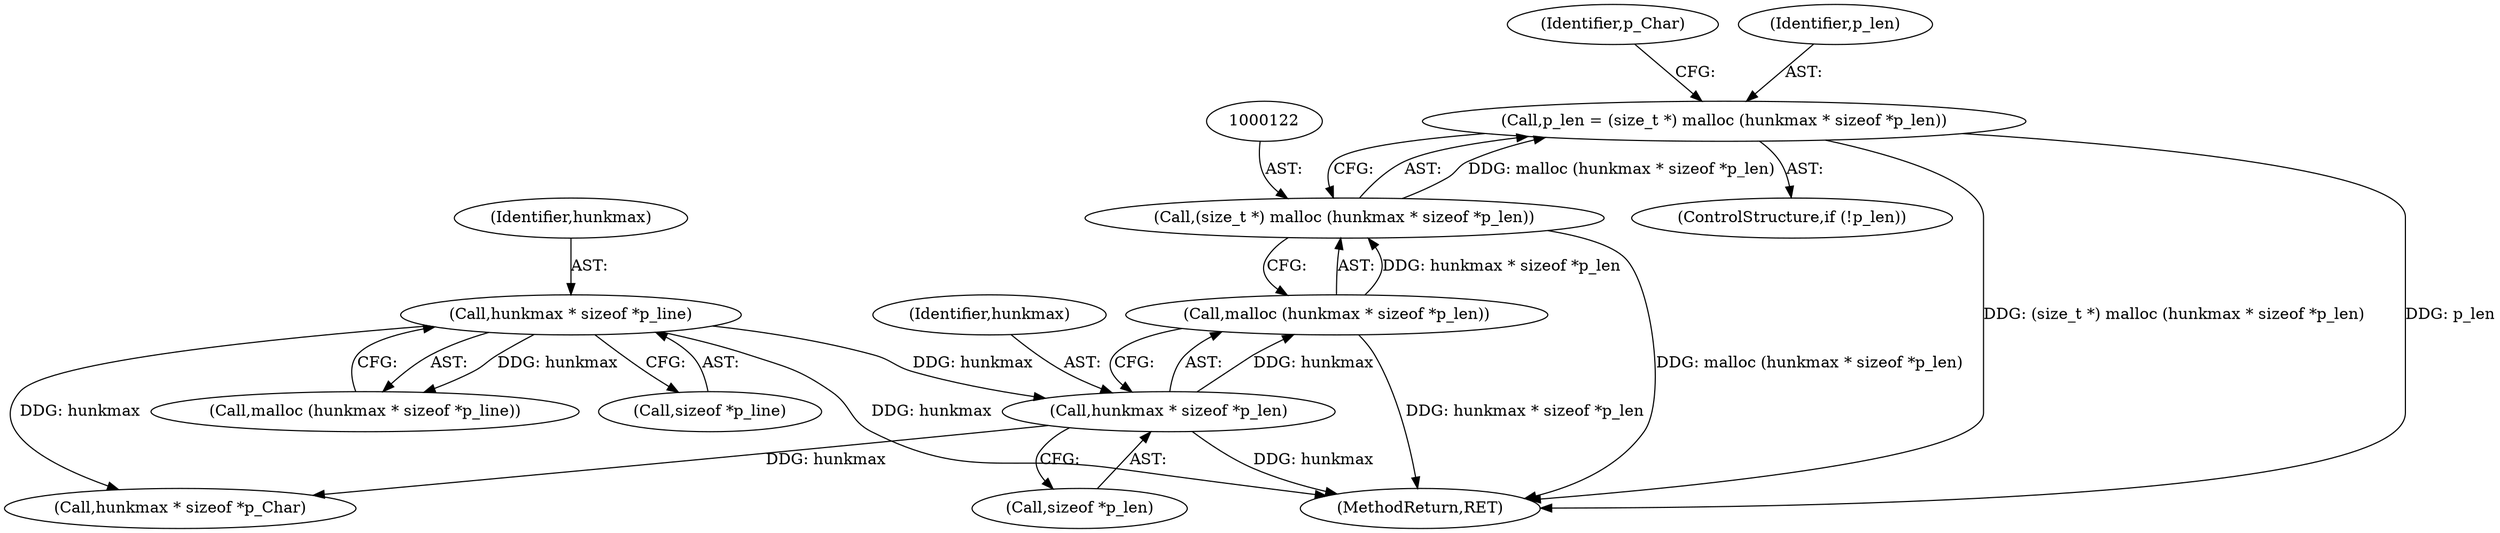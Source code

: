 digraph "1_savannah_0c08d7a902c6fdd49b704623a12d8d672ef18944_1@integer" {
"1000119" [label="(Call,p_len = (size_t *) malloc (hunkmax * sizeof *p_len))"];
"1000121" [label="(Call,(size_t *) malloc (hunkmax * sizeof *p_len))"];
"1000123" [label="(Call,malloc (hunkmax * sizeof *p_len))"];
"1000124" [label="(Call,hunkmax * sizeof *p_len)"];
"1000111" [label="(Call,hunkmax * sizeof *p_line)"];
"1000111" [label="(Call,hunkmax * sizeof *p_line)"];
"1000119" [label="(Call,p_len = (size_t *) malloc (hunkmax * sizeof *p_len))"];
"1000112" [label="(Identifier,hunkmax)"];
"1000131" [label="(Identifier,p_Char)"];
"1000113" [label="(Call,sizeof *p_line)"];
"1000126" [label="(Call,sizeof *p_len)"];
"1000116" [label="(ControlStructure,if (!p_len))"];
"1000120" [label="(Identifier,p_len)"];
"1000110" [label="(Call,malloc (hunkmax * sizeof *p_line))"];
"1000135" [label="(Call,hunkmax * sizeof *p_Char)"];
"1000123" [label="(Call,malloc (hunkmax * sizeof *p_len))"];
"1000124" [label="(Call,hunkmax * sizeof *p_len)"];
"1000140" [label="(MethodReturn,RET)"];
"1000125" [label="(Identifier,hunkmax)"];
"1000121" [label="(Call,(size_t *) malloc (hunkmax * sizeof *p_len))"];
"1000119" -> "1000116"  [label="AST: "];
"1000119" -> "1000121"  [label="CFG: "];
"1000120" -> "1000119"  [label="AST: "];
"1000121" -> "1000119"  [label="AST: "];
"1000131" -> "1000119"  [label="CFG: "];
"1000119" -> "1000140"  [label="DDG: (size_t *) malloc (hunkmax * sizeof *p_len)"];
"1000119" -> "1000140"  [label="DDG: p_len"];
"1000121" -> "1000119"  [label="DDG: malloc (hunkmax * sizeof *p_len)"];
"1000121" -> "1000123"  [label="CFG: "];
"1000122" -> "1000121"  [label="AST: "];
"1000123" -> "1000121"  [label="AST: "];
"1000121" -> "1000140"  [label="DDG: malloc (hunkmax * sizeof *p_len)"];
"1000123" -> "1000121"  [label="DDG: hunkmax * sizeof *p_len"];
"1000123" -> "1000124"  [label="CFG: "];
"1000124" -> "1000123"  [label="AST: "];
"1000123" -> "1000140"  [label="DDG: hunkmax * sizeof *p_len"];
"1000124" -> "1000123"  [label="DDG: hunkmax"];
"1000124" -> "1000126"  [label="CFG: "];
"1000125" -> "1000124"  [label="AST: "];
"1000126" -> "1000124"  [label="AST: "];
"1000124" -> "1000140"  [label="DDG: hunkmax"];
"1000111" -> "1000124"  [label="DDG: hunkmax"];
"1000124" -> "1000135"  [label="DDG: hunkmax"];
"1000111" -> "1000110"  [label="AST: "];
"1000111" -> "1000113"  [label="CFG: "];
"1000112" -> "1000111"  [label="AST: "];
"1000113" -> "1000111"  [label="AST: "];
"1000110" -> "1000111"  [label="CFG: "];
"1000111" -> "1000140"  [label="DDG: hunkmax"];
"1000111" -> "1000110"  [label="DDG: hunkmax"];
"1000111" -> "1000135"  [label="DDG: hunkmax"];
}
